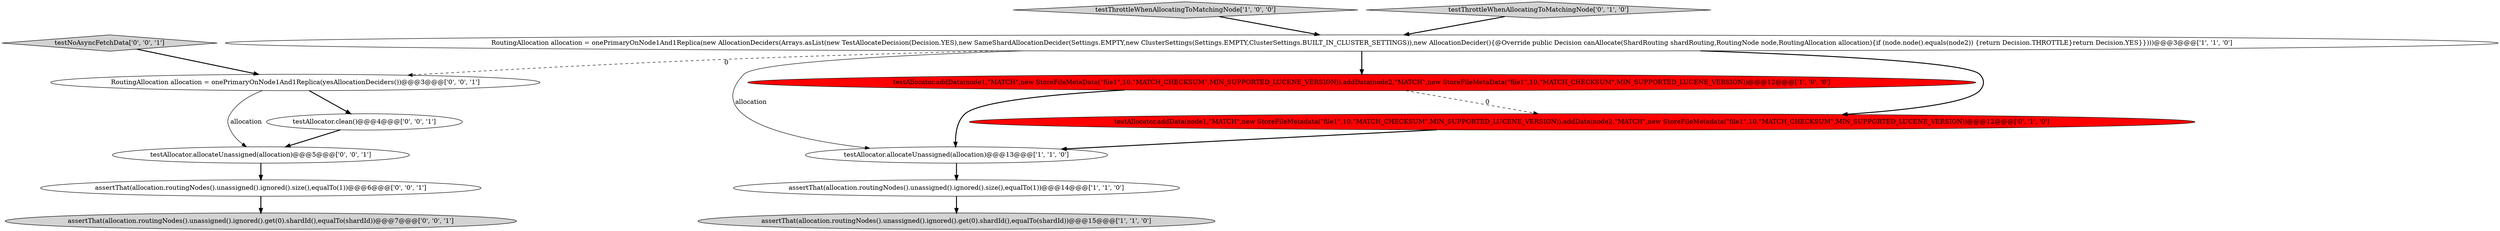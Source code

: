 digraph {
5 [style = filled, label = "assertThat(allocation.routingNodes().unassigned().ignored().size(),equalTo(1))@@@14@@@['1', '1', '0']", fillcolor = white, shape = ellipse image = "AAA0AAABBB1BBB"];
11 [style = filled, label = "assertThat(allocation.routingNodes().unassigned().ignored().get(0).shardId(),equalTo(shardId))@@@7@@@['0', '0', '1']", fillcolor = lightgray, shape = ellipse image = "AAA0AAABBB3BBB"];
9 [style = filled, label = "testAllocator.clean()@@@4@@@['0', '0', '1']", fillcolor = white, shape = ellipse image = "AAA0AAABBB3BBB"];
2 [style = filled, label = "testAllocator.addData(node1,\"MATCH\",new StoreFileMetaData(\"file1\",10,\"MATCH_CHECKSUM\",MIN_SUPPORTED_LUCENE_VERSION)).addData(node2,\"MATCH\",new StoreFileMetaData(\"file1\",10,\"MATCH_CHECKSUM\",MIN_SUPPORTED_LUCENE_VERSION))@@@12@@@['1', '0', '0']", fillcolor = red, shape = ellipse image = "AAA1AAABBB1BBB"];
0 [style = filled, label = "RoutingAllocation allocation = onePrimaryOnNode1And1Replica(new AllocationDeciders(Arrays.asList(new TestAllocateDecision(Decision.YES),new SameShardAllocationDecider(Settings.EMPTY,new ClusterSettings(Settings.EMPTY,ClusterSettings.BUILT_IN_CLUSTER_SETTINGS)),new AllocationDecider(){@Override public Decision canAllocate(ShardRouting shardRouting,RoutingNode node,RoutingAllocation allocation){if (node.node().equals(node2)) {return Decision.THROTTLE}return Decision.YES}})))@@@3@@@['1', '1', '0']", fillcolor = white, shape = ellipse image = "AAA0AAABBB1BBB"];
6 [style = filled, label = "testAllocator.addData(node1,\"MATCH\",new StoreFileMetadata(\"file1\",10,\"MATCH_CHECKSUM\",MIN_SUPPORTED_LUCENE_VERSION)).addData(node2,\"MATCH\",new StoreFileMetadata(\"file1\",10,\"MATCH_CHECKSUM\",MIN_SUPPORTED_LUCENE_VERSION))@@@12@@@['0', '1', '0']", fillcolor = red, shape = ellipse image = "AAA1AAABBB2BBB"];
12 [style = filled, label = "assertThat(allocation.routingNodes().unassigned().ignored().size(),equalTo(1))@@@6@@@['0', '0', '1']", fillcolor = white, shape = ellipse image = "AAA0AAABBB3BBB"];
13 [style = filled, label = "testNoAsyncFetchData['0', '0', '1']", fillcolor = lightgray, shape = diamond image = "AAA0AAABBB3BBB"];
4 [style = filled, label = "testAllocator.allocateUnassigned(allocation)@@@13@@@['1', '1', '0']", fillcolor = white, shape = ellipse image = "AAA0AAABBB1BBB"];
10 [style = filled, label = "RoutingAllocation allocation = onePrimaryOnNode1And1Replica(yesAllocationDeciders())@@@3@@@['0', '0', '1']", fillcolor = white, shape = ellipse image = "AAA0AAABBB3BBB"];
8 [style = filled, label = "testAllocator.allocateUnassigned(allocation)@@@5@@@['0', '0', '1']", fillcolor = white, shape = ellipse image = "AAA0AAABBB3BBB"];
1 [style = filled, label = "testThrottleWhenAllocatingToMatchingNode['1', '0', '0']", fillcolor = lightgray, shape = diamond image = "AAA0AAABBB1BBB"];
3 [style = filled, label = "assertThat(allocation.routingNodes().unassigned().ignored().get(0).shardId(),equalTo(shardId))@@@15@@@['1', '1', '0']", fillcolor = lightgray, shape = ellipse image = "AAA0AAABBB1BBB"];
7 [style = filled, label = "testThrottleWhenAllocatingToMatchingNode['0', '1', '0']", fillcolor = lightgray, shape = diamond image = "AAA0AAABBB2BBB"];
5->3 [style = bold, label=""];
13->10 [style = bold, label=""];
6->4 [style = bold, label=""];
10->9 [style = bold, label=""];
7->0 [style = bold, label=""];
1->0 [style = bold, label=""];
10->8 [style = solid, label="allocation"];
0->4 [style = solid, label="allocation"];
9->8 [style = bold, label=""];
2->4 [style = bold, label=""];
4->5 [style = bold, label=""];
0->6 [style = bold, label=""];
8->12 [style = bold, label=""];
0->10 [style = dashed, label="0"];
0->2 [style = bold, label=""];
12->11 [style = bold, label=""];
2->6 [style = dashed, label="0"];
}
